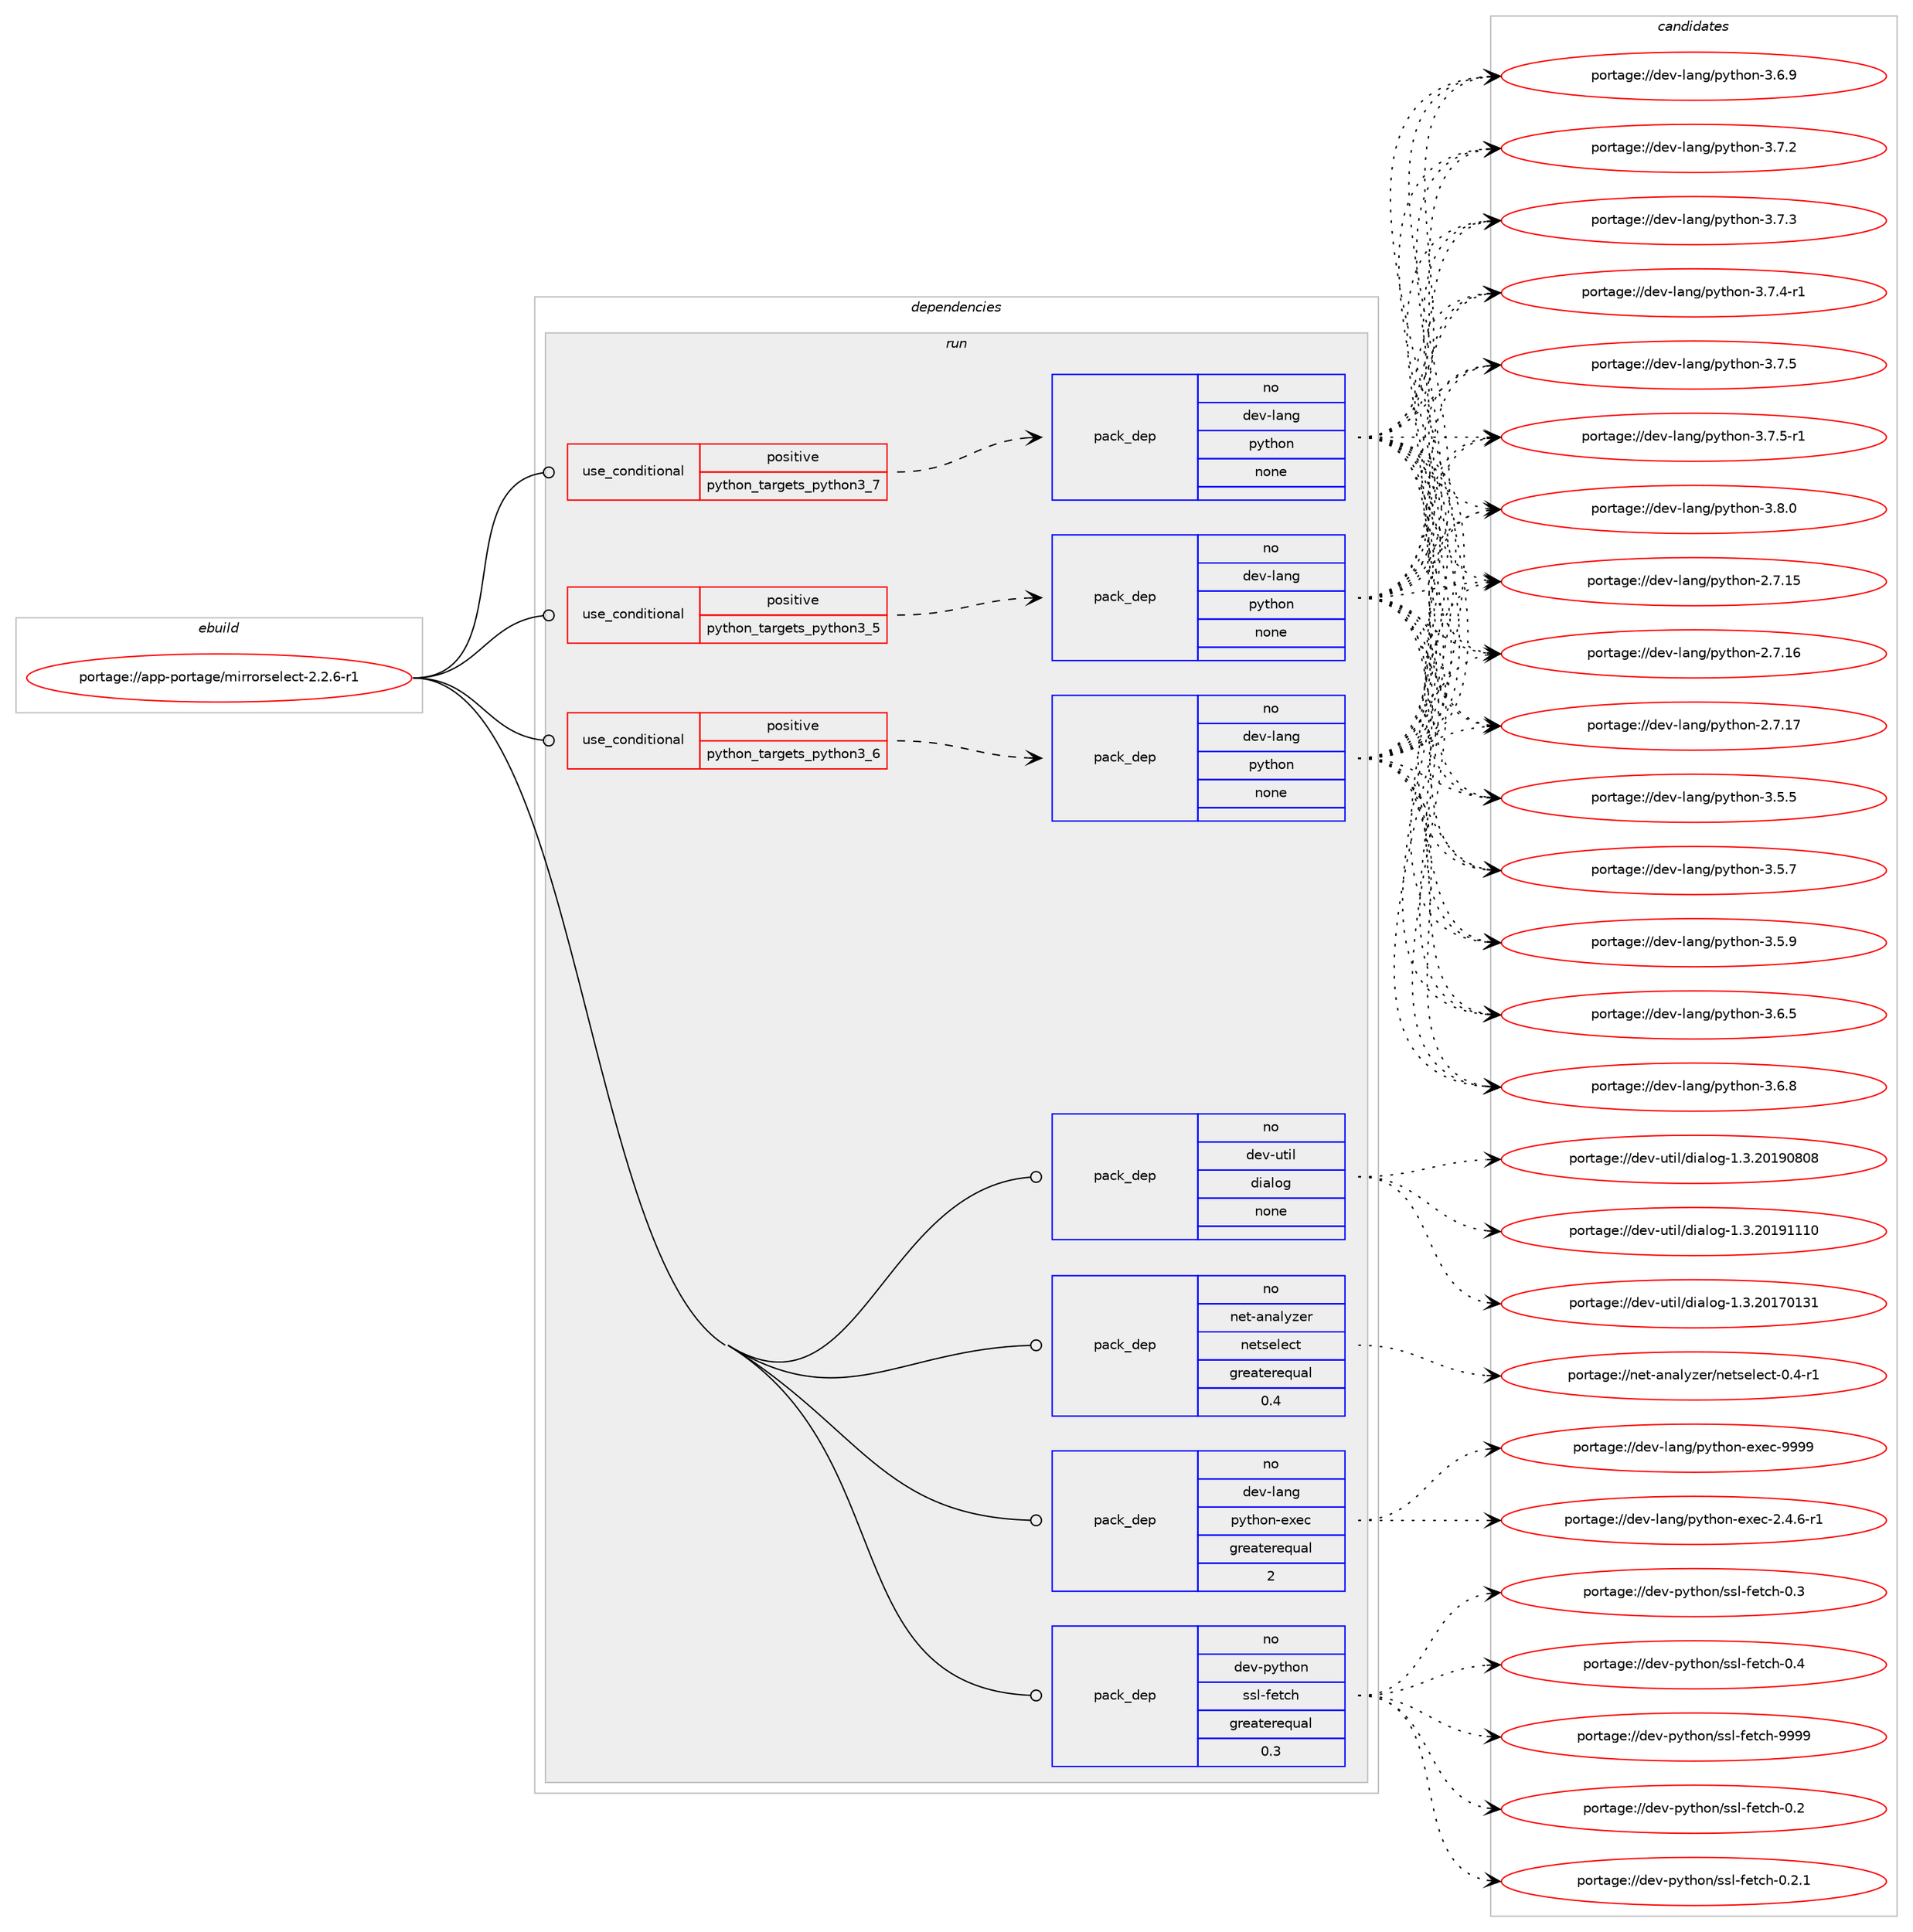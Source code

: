 digraph prolog {

# *************
# Graph options
# *************

newrank=true;
concentrate=true;
compound=true;
graph [rankdir=LR,fontname=Helvetica,fontsize=10,ranksep=1.5];#, ranksep=2.5, nodesep=0.2];
edge  [arrowhead=vee];
node  [fontname=Helvetica,fontsize=10];

# **********
# The ebuild
# **********

subgraph cluster_leftcol {
color=gray;
rank=same;
label=<<i>ebuild</i>>;
id [label="portage://app-portage/mirrorselect-2.2.6-r1", color=red, width=4, href="../app-portage/mirrorselect-2.2.6-r1.svg"];
}

# ****************
# The dependencies
# ****************

subgraph cluster_midcol {
color=gray;
label=<<i>dependencies</i>>;
subgraph cluster_compile {
fillcolor="#eeeeee";
style=filled;
label=<<i>compile</i>>;
}
subgraph cluster_compileandrun {
fillcolor="#eeeeee";
style=filled;
label=<<i>compile and run</i>>;
}
subgraph cluster_run {
fillcolor="#eeeeee";
style=filled;
label=<<i>run</i>>;
subgraph cond10342 {
dependency42002 [label=<<TABLE BORDER="0" CELLBORDER="1" CELLSPACING="0" CELLPADDING="4"><TR><TD ROWSPAN="3" CELLPADDING="10">use_conditional</TD></TR><TR><TD>positive</TD></TR><TR><TD>python_targets_python3_5</TD></TR></TABLE>>, shape=none, color=red];
subgraph pack30963 {
dependency42003 [label=<<TABLE BORDER="0" CELLBORDER="1" CELLSPACING="0" CELLPADDING="4" WIDTH="220"><TR><TD ROWSPAN="6" CELLPADDING="30">pack_dep</TD></TR><TR><TD WIDTH="110">no</TD></TR><TR><TD>dev-lang</TD></TR><TR><TD>python</TD></TR><TR><TD>none</TD></TR><TR><TD></TD></TR></TABLE>>, shape=none, color=blue];
}
dependency42002:e -> dependency42003:w [weight=20,style="dashed",arrowhead="vee"];
}
id:e -> dependency42002:w [weight=20,style="solid",arrowhead="odot"];
subgraph cond10343 {
dependency42004 [label=<<TABLE BORDER="0" CELLBORDER="1" CELLSPACING="0" CELLPADDING="4"><TR><TD ROWSPAN="3" CELLPADDING="10">use_conditional</TD></TR><TR><TD>positive</TD></TR><TR><TD>python_targets_python3_6</TD></TR></TABLE>>, shape=none, color=red];
subgraph pack30964 {
dependency42005 [label=<<TABLE BORDER="0" CELLBORDER="1" CELLSPACING="0" CELLPADDING="4" WIDTH="220"><TR><TD ROWSPAN="6" CELLPADDING="30">pack_dep</TD></TR><TR><TD WIDTH="110">no</TD></TR><TR><TD>dev-lang</TD></TR><TR><TD>python</TD></TR><TR><TD>none</TD></TR><TR><TD></TD></TR></TABLE>>, shape=none, color=blue];
}
dependency42004:e -> dependency42005:w [weight=20,style="dashed",arrowhead="vee"];
}
id:e -> dependency42004:w [weight=20,style="solid",arrowhead="odot"];
subgraph cond10344 {
dependency42006 [label=<<TABLE BORDER="0" CELLBORDER="1" CELLSPACING="0" CELLPADDING="4"><TR><TD ROWSPAN="3" CELLPADDING="10">use_conditional</TD></TR><TR><TD>positive</TD></TR><TR><TD>python_targets_python3_7</TD></TR></TABLE>>, shape=none, color=red];
subgraph pack30965 {
dependency42007 [label=<<TABLE BORDER="0" CELLBORDER="1" CELLSPACING="0" CELLPADDING="4" WIDTH="220"><TR><TD ROWSPAN="6" CELLPADDING="30">pack_dep</TD></TR><TR><TD WIDTH="110">no</TD></TR><TR><TD>dev-lang</TD></TR><TR><TD>python</TD></TR><TR><TD>none</TD></TR><TR><TD></TD></TR></TABLE>>, shape=none, color=blue];
}
dependency42006:e -> dependency42007:w [weight=20,style="dashed",arrowhead="vee"];
}
id:e -> dependency42006:w [weight=20,style="solid",arrowhead="odot"];
subgraph pack30966 {
dependency42008 [label=<<TABLE BORDER="0" CELLBORDER="1" CELLSPACING="0" CELLPADDING="4" WIDTH="220"><TR><TD ROWSPAN="6" CELLPADDING="30">pack_dep</TD></TR><TR><TD WIDTH="110">no</TD></TR><TR><TD>dev-lang</TD></TR><TR><TD>python-exec</TD></TR><TR><TD>greaterequal</TD></TR><TR><TD>2</TD></TR></TABLE>>, shape=none, color=blue];
}
id:e -> dependency42008:w [weight=20,style="solid",arrowhead="odot"];
subgraph pack30967 {
dependency42009 [label=<<TABLE BORDER="0" CELLBORDER="1" CELLSPACING="0" CELLPADDING="4" WIDTH="220"><TR><TD ROWSPAN="6" CELLPADDING="30">pack_dep</TD></TR><TR><TD WIDTH="110">no</TD></TR><TR><TD>dev-python</TD></TR><TR><TD>ssl-fetch</TD></TR><TR><TD>greaterequal</TD></TR><TR><TD>0.3</TD></TR></TABLE>>, shape=none, color=blue];
}
id:e -> dependency42009:w [weight=20,style="solid",arrowhead="odot"];
subgraph pack30968 {
dependency42010 [label=<<TABLE BORDER="0" CELLBORDER="1" CELLSPACING="0" CELLPADDING="4" WIDTH="220"><TR><TD ROWSPAN="6" CELLPADDING="30">pack_dep</TD></TR><TR><TD WIDTH="110">no</TD></TR><TR><TD>dev-util</TD></TR><TR><TD>dialog</TD></TR><TR><TD>none</TD></TR><TR><TD></TD></TR></TABLE>>, shape=none, color=blue];
}
id:e -> dependency42010:w [weight=20,style="solid",arrowhead="odot"];
subgraph pack30969 {
dependency42011 [label=<<TABLE BORDER="0" CELLBORDER="1" CELLSPACING="0" CELLPADDING="4" WIDTH="220"><TR><TD ROWSPAN="6" CELLPADDING="30">pack_dep</TD></TR><TR><TD WIDTH="110">no</TD></TR><TR><TD>net-analyzer</TD></TR><TR><TD>netselect</TD></TR><TR><TD>greaterequal</TD></TR><TR><TD>0.4</TD></TR></TABLE>>, shape=none, color=blue];
}
id:e -> dependency42011:w [weight=20,style="solid",arrowhead="odot"];
}
}

# **************
# The candidates
# **************

subgraph cluster_choices {
rank=same;
color=gray;
label=<<i>candidates</i>>;

subgraph choice30963 {
color=black;
nodesep=1;
choiceportage10010111845108971101034711212111610411111045504655464953 [label="portage://dev-lang/python-2.7.15", color=red, width=4,href="../dev-lang/python-2.7.15.svg"];
choiceportage10010111845108971101034711212111610411111045504655464954 [label="portage://dev-lang/python-2.7.16", color=red, width=4,href="../dev-lang/python-2.7.16.svg"];
choiceportage10010111845108971101034711212111610411111045504655464955 [label="portage://dev-lang/python-2.7.17", color=red, width=4,href="../dev-lang/python-2.7.17.svg"];
choiceportage100101118451089711010347112121116104111110455146534653 [label="portage://dev-lang/python-3.5.5", color=red, width=4,href="../dev-lang/python-3.5.5.svg"];
choiceportage100101118451089711010347112121116104111110455146534655 [label="portage://dev-lang/python-3.5.7", color=red, width=4,href="../dev-lang/python-3.5.7.svg"];
choiceportage100101118451089711010347112121116104111110455146534657 [label="portage://dev-lang/python-3.5.9", color=red, width=4,href="../dev-lang/python-3.5.9.svg"];
choiceportage100101118451089711010347112121116104111110455146544653 [label="portage://dev-lang/python-3.6.5", color=red, width=4,href="../dev-lang/python-3.6.5.svg"];
choiceportage100101118451089711010347112121116104111110455146544656 [label="portage://dev-lang/python-3.6.8", color=red, width=4,href="../dev-lang/python-3.6.8.svg"];
choiceportage100101118451089711010347112121116104111110455146544657 [label="portage://dev-lang/python-3.6.9", color=red, width=4,href="../dev-lang/python-3.6.9.svg"];
choiceportage100101118451089711010347112121116104111110455146554650 [label="portage://dev-lang/python-3.7.2", color=red, width=4,href="../dev-lang/python-3.7.2.svg"];
choiceportage100101118451089711010347112121116104111110455146554651 [label="portage://dev-lang/python-3.7.3", color=red, width=4,href="../dev-lang/python-3.7.3.svg"];
choiceportage1001011184510897110103471121211161041111104551465546524511449 [label="portage://dev-lang/python-3.7.4-r1", color=red, width=4,href="../dev-lang/python-3.7.4-r1.svg"];
choiceportage100101118451089711010347112121116104111110455146554653 [label="portage://dev-lang/python-3.7.5", color=red, width=4,href="../dev-lang/python-3.7.5.svg"];
choiceportage1001011184510897110103471121211161041111104551465546534511449 [label="portage://dev-lang/python-3.7.5-r1", color=red, width=4,href="../dev-lang/python-3.7.5-r1.svg"];
choiceportage100101118451089711010347112121116104111110455146564648 [label="portage://dev-lang/python-3.8.0", color=red, width=4,href="../dev-lang/python-3.8.0.svg"];
dependency42003:e -> choiceportage10010111845108971101034711212111610411111045504655464953:w [style=dotted,weight="100"];
dependency42003:e -> choiceportage10010111845108971101034711212111610411111045504655464954:w [style=dotted,weight="100"];
dependency42003:e -> choiceportage10010111845108971101034711212111610411111045504655464955:w [style=dotted,weight="100"];
dependency42003:e -> choiceportage100101118451089711010347112121116104111110455146534653:w [style=dotted,weight="100"];
dependency42003:e -> choiceportage100101118451089711010347112121116104111110455146534655:w [style=dotted,weight="100"];
dependency42003:e -> choiceportage100101118451089711010347112121116104111110455146534657:w [style=dotted,weight="100"];
dependency42003:e -> choiceportage100101118451089711010347112121116104111110455146544653:w [style=dotted,weight="100"];
dependency42003:e -> choiceportage100101118451089711010347112121116104111110455146544656:w [style=dotted,weight="100"];
dependency42003:e -> choiceportage100101118451089711010347112121116104111110455146544657:w [style=dotted,weight="100"];
dependency42003:e -> choiceportage100101118451089711010347112121116104111110455146554650:w [style=dotted,weight="100"];
dependency42003:e -> choiceportage100101118451089711010347112121116104111110455146554651:w [style=dotted,weight="100"];
dependency42003:e -> choiceportage1001011184510897110103471121211161041111104551465546524511449:w [style=dotted,weight="100"];
dependency42003:e -> choiceportage100101118451089711010347112121116104111110455146554653:w [style=dotted,weight="100"];
dependency42003:e -> choiceportage1001011184510897110103471121211161041111104551465546534511449:w [style=dotted,weight="100"];
dependency42003:e -> choiceportage100101118451089711010347112121116104111110455146564648:w [style=dotted,weight="100"];
}
subgraph choice30964 {
color=black;
nodesep=1;
choiceportage10010111845108971101034711212111610411111045504655464953 [label="portage://dev-lang/python-2.7.15", color=red, width=4,href="../dev-lang/python-2.7.15.svg"];
choiceportage10010111845108971101034711212111610411111045504655464954 [label="portage://dev-lang/python-2.7.16", color=red, width=4,href="../dev-lang/python-2.7.16.svg"];
choiceportage10010111845108971101034711212111610411111045504655464955 [label="portage://dev-lang/python-2.7.17", color=red, width=4,href="../dev-lang/python-2.7.17.svg"];
choiceportage100101118451089711010347112121116104111110455146534653 [label="portage://dev-lang/python-3.5.5", color=red, width=4,href="../dev-lang/python-3.5.5.svg"];
choiceportage100101118451089711010347112121116104111110455146534655 [label="portage://dev-lang/python-3.5.7", color=red, width=4,href="../dev-lang/python-3.5.7.svg"];
choiceportage100101118451089711010347112121116104111110455146534657 [label="portage://dev-lang/python-3.5.9", color=red, width=4,href="../dev-lang/python-3.5.9.svg"];
choiceportage100101118451089711010347112121116104111110455146544653 [label="portage://dev-lang/python-3.6.5", color=red, width=4,href="../dev-lang/python-3.6.5.svg"];
choiceportage100101118451089711010347112121116104111110455146544656 [label="portage://dev-lang/python-3.6.8", color=red, width=4,href="../dev-lang/python-3.6.8.svg"];
choiceportage100101118451089711010347112121116104111110455146544657 [label="portage://dev-lang/python-3.6.9", color=red, width=4,href="../dev-lang/python-3.6.9.svg"];
choiceportage100101118451089711010347112121116104111110455146554650 [label="portage://dev-lang/python-3.7.2", color=red, width=4,href="../dev-lang/python-3.7.2.svg"];
choiceportage100101118451089711010347112121116104111110455146554651 [label="portage://dev-lang/python-3.7.3", color=red, width=4,href="../dev-lang/python-3.7.3.svg"];
choiceportage1001011184510897110103471121211161041111104551465546524511449 [label="portage://dev-lang/python-3.7.4-r1", color=red, width=4,href="../dev-lang/python-3.7.4-r1.svg"];
choiceportage100101118451089711010347112121116104111110455146554653 [label="portage://dev-lang/python-3.7.5", color=red, width=4,href="../dev-lang/python-3.7.5.svg"];
choiceportage1001011184510897110103471121211161041111104551465546534511449 [label="portage://dev-lang/python-3.7.5-r1", color=red, width=4,href="../dev-lang/python-3.7.5-r1.svg"];
choiceportage100101118451089711010347112121116104111110455146564648 [label="portage://dev-lang/python-3.8.0", color=red, width=4,href="../dev-lang/python-3.8.0.svg"];
dependency42005:e -> choiceportage10010111845108971101034711212111610411111045504655464953:w [style=dotted,weight="100"];
dependency42005:e -> choiceportage10010111845108971101034711212111610411111045504655464954:w [style=dotted,weight="100"];
dependency42005:e -> choiceportage10010111845108971101034711212111610411111045504655464955:w [style=dotted,weight="100"];
dependency42005:e -> choiceportage100101118451089711010347112121116104111110455146534653:w [style=dotted,weight="100"];
dependency42005:e -> choiceportage100101118451089711010347112121116104111110455146534655:w [style=dotted,weight="100"];
dependency42005:e -> choiceportage100101118451089711010347112121116104111110455146534657:w [style=dotted,weight="100"];
dependency42005:e -> choiceportage100101118451089711010347112121116104111110455146544653:w [style=dotted,weight="100"];
dependency42005:e -> choiceportage100101118451089711010347112121116104111110455146544656:w [style=dotted,weight="100"];
dependency42005:e -> choiceportage100101118451089711010347112121116104111110455146544657:w [style=dotted,weight="100"];
dependency42005:e -> choiceportage100101118451089711010347112121116104111110455146554650:w [style=dotted,weight="100"];
dependency42005:e -> choiceportage100101118451089711010347112121116104111110455146554651:w [style=dotted,weight="100"];
dependency42005:e -> choiceportage1001011184510897110103471121211161041111104551465546524511449:w [style=dotted,weight="100"];
dependency42005:e -> choiceportage100101118451089711010347112121116104111110455146554653:w [style=dotted,weight="100"];
dependency42005:e -> choiceportage1001011184510897110103471121211161041111104551465546534511449:w [style=dotted,weight="100"];
dependency42005:e -> choiceportage100101118451089711010347112121116104111110455146564648:w [style=dotted,weight="100"];
}
subgraph choice30965 {
color=black;
nodesep=1;
choiceportage10010111845108971101034711212111610411111045504655464953 [label="portage://dev-lang/python-2.7.15", color=red, width=4,href="../dev-lang/python-2.7.15.svg"];
choiceportage10010111845108971101034711212111610411111045504655464954 [label="portage://dev-lang/python-2.7.16", color=red, width=4,href="../dev-lang/python-2.7.16.svg"];
choiceportage10010111845108971101034711212111610411111045504655464955 [label="portage://dev-lang/python-2.7.17", color=red, width=4,href="../dev-lang/python-2.7.17.svg"];
choiceportage100101118451089711010347112121116104111110455146534653 [label="portage://dev-lang/python-3.5.5", color=red, width=4,href="../dev-lang/python-3.5.5.svg"];
choiceportage100101118451089711010347112121116104111110455146534655 [label="portage://dev-lang/python-3.5.7", color=red, width=4,href="../dev-lang/python-3.5.7.svg"];
choiceportage100101118451089711010347112121116104111110455146534657 [label="portage://dev-lang/python-3.5.9", color=red, width=4,href="../dev-lang/python-3.5.9.svg"];
choiceportage100101118451089711010347112121116104111110455146544653 [label="portage://dev-lang/python-3.6.5", color=red, width=4,href="../dev-lang/python-3.6.5.svg"];
choiceportage100101118451089711010347112121116104111110455146544656 [label="portage://dev-lang/python-3.6.8", color=red, width=4,href="../dev-lang/python-3.6.8.svg"];
choiceportage100101118451089711010347112121116104111110455146544657 [label="portage://dev-lang/python-3.6.9", color=red, width=4,href="../dev-lang/python-3.6.9.svg"];
choiceportage100101118451089711010347112121116104111110455146554650 [label="portage://dev-lang/python-3.7.2", color=red, width=4,href="../dev-lang/python-3.7.2.svg"];
choiceportage100101118451089711010347112121116104111110455146554651 [label="portage://dev-lang/python-3.7.3", color=red, width=4,href="../dev-lang/python-3.7.3.svg"];
choiceportage1001011184510897110103471121211161041111104551465546524511449 [label="portage://dev-lang/python-3.7.4-r1", color=red, width=4,href="../dev-lang/python-3.7.4-r1.svg"];
choiceportage100101118451089711010347112121116104111110455146554653 [label="portage://dev-lang/python-3.7.5", color=red, width=4,href="../dev-lang/python-3.7.5.svg"];
choiceportage1001011184510897110103471121211161041111104551465546534511449 [label="portage://dev-lang/python-3.7.5-r1", color=red, width=4,href="../dev-lang/python-3.7.5-r1.svg"];
choiceportage100101118451089711010347112121116104111110455146564648 [label="portage://dev-lang/python-3.8.0", color=red, width=4,href="../dev-lang/python-3.8.0.svg"];
dependency42007:e -> choiceportage10010111845108971101034711212111610411111045504655464953:w [style=dotted,weight="100"];
dependency42007:e -> choiceportage10010111845108971101034711212111610411111045504655464954:w [style=dotted,weight="100"];
dependency42007:e -> choiceportage10010111845108971101034711212111610411111045504655464955:w [style=dotted,weight="100"];
dependency42007:e -> choiceportage100101118451089711010347112121116104111110455146534653:w [style=dotted,weight="100"];
dependency42007:e -> choiceportage100101118451089711010347112121116104111110455146534655:w [style=dotted,weight="100"];
dependency42007:e -> choiceportage100101118451089711010347112121116104111110455146534657:w [style=dotted,weight="100"];
dependency42007:e -> choiceportage100101118451089711010347112121116104111110455146544653:w [style=dotted,weight="100"];
dependency42007:e -> choiceportage100101118451089711010347112121116104111110455146544656:w [style=dotted,weight="100"];
dependency42007:e -> choiceportage100101118451089711010347112121116104111110455146544657:w [style=dotted,weight="100"];
dependency42007:e -> choiceportage100101118451089711010347112121116104111110455146554650:w [style=dotted,weight="100"];
dependency42007:e -> choiceportage100101118451089711010347112121116104111110455146554651:w [style=dotted,weight="100"];
dependency42007:e -> choiceportage1001011184510897110103471121211161041111104551465546524511449:w [style=dotted,weight="100"];
dependency42007:e -> choiceportage100101118451089711010347112121116104111110455146554653:w [style=dotted,weight="100"];
dependency42007:e -> choiceportage1001011184510897110103471121211161041111104551465546534511449:w [style=dotted,weight="100"];
dependency42007:e -> choiceportage100101118451089711010347112121116104111110455146564648:w [style=dotted,weight="100"];
}
subgraph choice30966 {
color=black;
nodesep=1;
choiceportage10010111845108971101034711212111610411111045101120101994550465246544511449 [label="portage://dev-lang/python-exec-2.4.6-r1", color=red, width=4,href="../dev-lang/python-exec-2.4.6-r1.svg"];
choiceportage10010111845108971101034711212111610411111045101120101994557575757 [label="portage://dev-lang/python-exec-9999", color=red, width=4,href="../dev-lang/python-exec-9999.svg"];
dependency42008:e -> choiceportage10010111845108971101034711212111610411111045101120101994550465246544511449:w [style=dotted,weight="100"];
dependency42008:e -> choiceportage10010111845108971101034711212111610411111045101120101994557575757:w [style=dotted,weight="100"];
}
subgraph choice30967 {
color=black;
nodesep=1;
choiceportage1001011184511212111610411111047115115108451021011169910445484650 [label="portage://dev-python/ssl-fetch-0.2", color=red, width=4,href="../dev-python/ssl-fetch-0.2.svg"];
choiceportage10010111845112121116104111110471151151084510210111699104454846504649 [label="portage://dev-python/ssl-fetch-0.2.1", color=red, width=4,href="../dev-python/ssl-fetch-0.2.1.svg"];
choiceportage1001011184511212111610411111047115115108451021011169910445484651 [label="portage://dev-python/ssl-fetch-0.3", color=red, width=4,href="../dev-python/ssl-fetch-0.3.svg"];
choiceportage1001011184511212111610411111047115115108451021011169910445484652 [label="portage://dev-python/ssl-fetch-0.4", color=red, width=4,href="../dev-python/ssl-fetch-0.4.svg"];
choiceportage100101118451121211161041111104711511510845102101116991044557575757 [label="portage://dev-python/ssl-fetch-9999", color=red, width=4,href="../dev-python/ssl-fetch-9999.svg"];
dependency42009:e -> choiceportage1001011184511212111610411111047115115108451021011169910445484650:w [style=dotted,weight="100"];
dependency42009:e -> choiceportage10010111845112121116104111110471151151084510210111699104454846504649:w [style=dotted,weight="100"];
dependency42009:e -> choiceportage1001011184511212111610411111047115115108451021011169910445484651:w [style=dotted,weight="100"];
dependency42009:e -> choiceportage1001011184511212111610411111047115115108451021011169910445484652:w [style=dotted,weight="100"];
dependency42009:e -> choiceportage100101118451121211161041111104711511510845102101116991044557575757:w [style=dotted,weight="100"];
}
subgraph choice30968 {
color=black;
nodesep=1;
choiceportage10010111845117116105108471001059710811110345494651465048495548495149 [label="portage://dev-util/dialog-1.3.20170131", color=red, width=4,href="../dev-util/dialog-1.3.20170131.svg"];
choiceportage10010111845117116105108471001059710811110345494651465048495748564856 [label="portage://dev-util/dialog-1.3.20190808", color=red, width=4,href="../dev-util/dialog-1.3.20190808.svg"];
choiceportage10010111845117116105108471001059710811110345494651465048495749494948 [label="portage://dev-util/dialog-1.3.20191110", color=red, width=4,href="../dev-util/dialog-1.3.20191110.svg"];
dependency42010:e -> choiceportage10010111845117116105108471001059710811110345494651465048495548495149:w [style=dotted,weight="100"];
dependency42010:e -> choiceportage10010111845117116105108471001059710811110345494651465048495748564856:w [style=dotted,weight="100"];
dependency42010:e -> choiceportage10010111845117116105108471001059710811110345494651465048495749494948:w [style=dotted,weight="100"];
}
subgraph choice30969 {
color=black;
nodesep=1;
choiceportage1101011164597110971081211221011144711010111611510110810199116454846524511449 [label="portage://net-analyzer/netselect-0.4-r1", color=red, width=4,href="../net-analyzer/netselect-0.4-r1.svg"];
dependency42011:e -> choiceportage1101011164597110971081211221011144711010111611510110810199116454846524511449:w [style=dotted,weight="100"];
}
}

}

